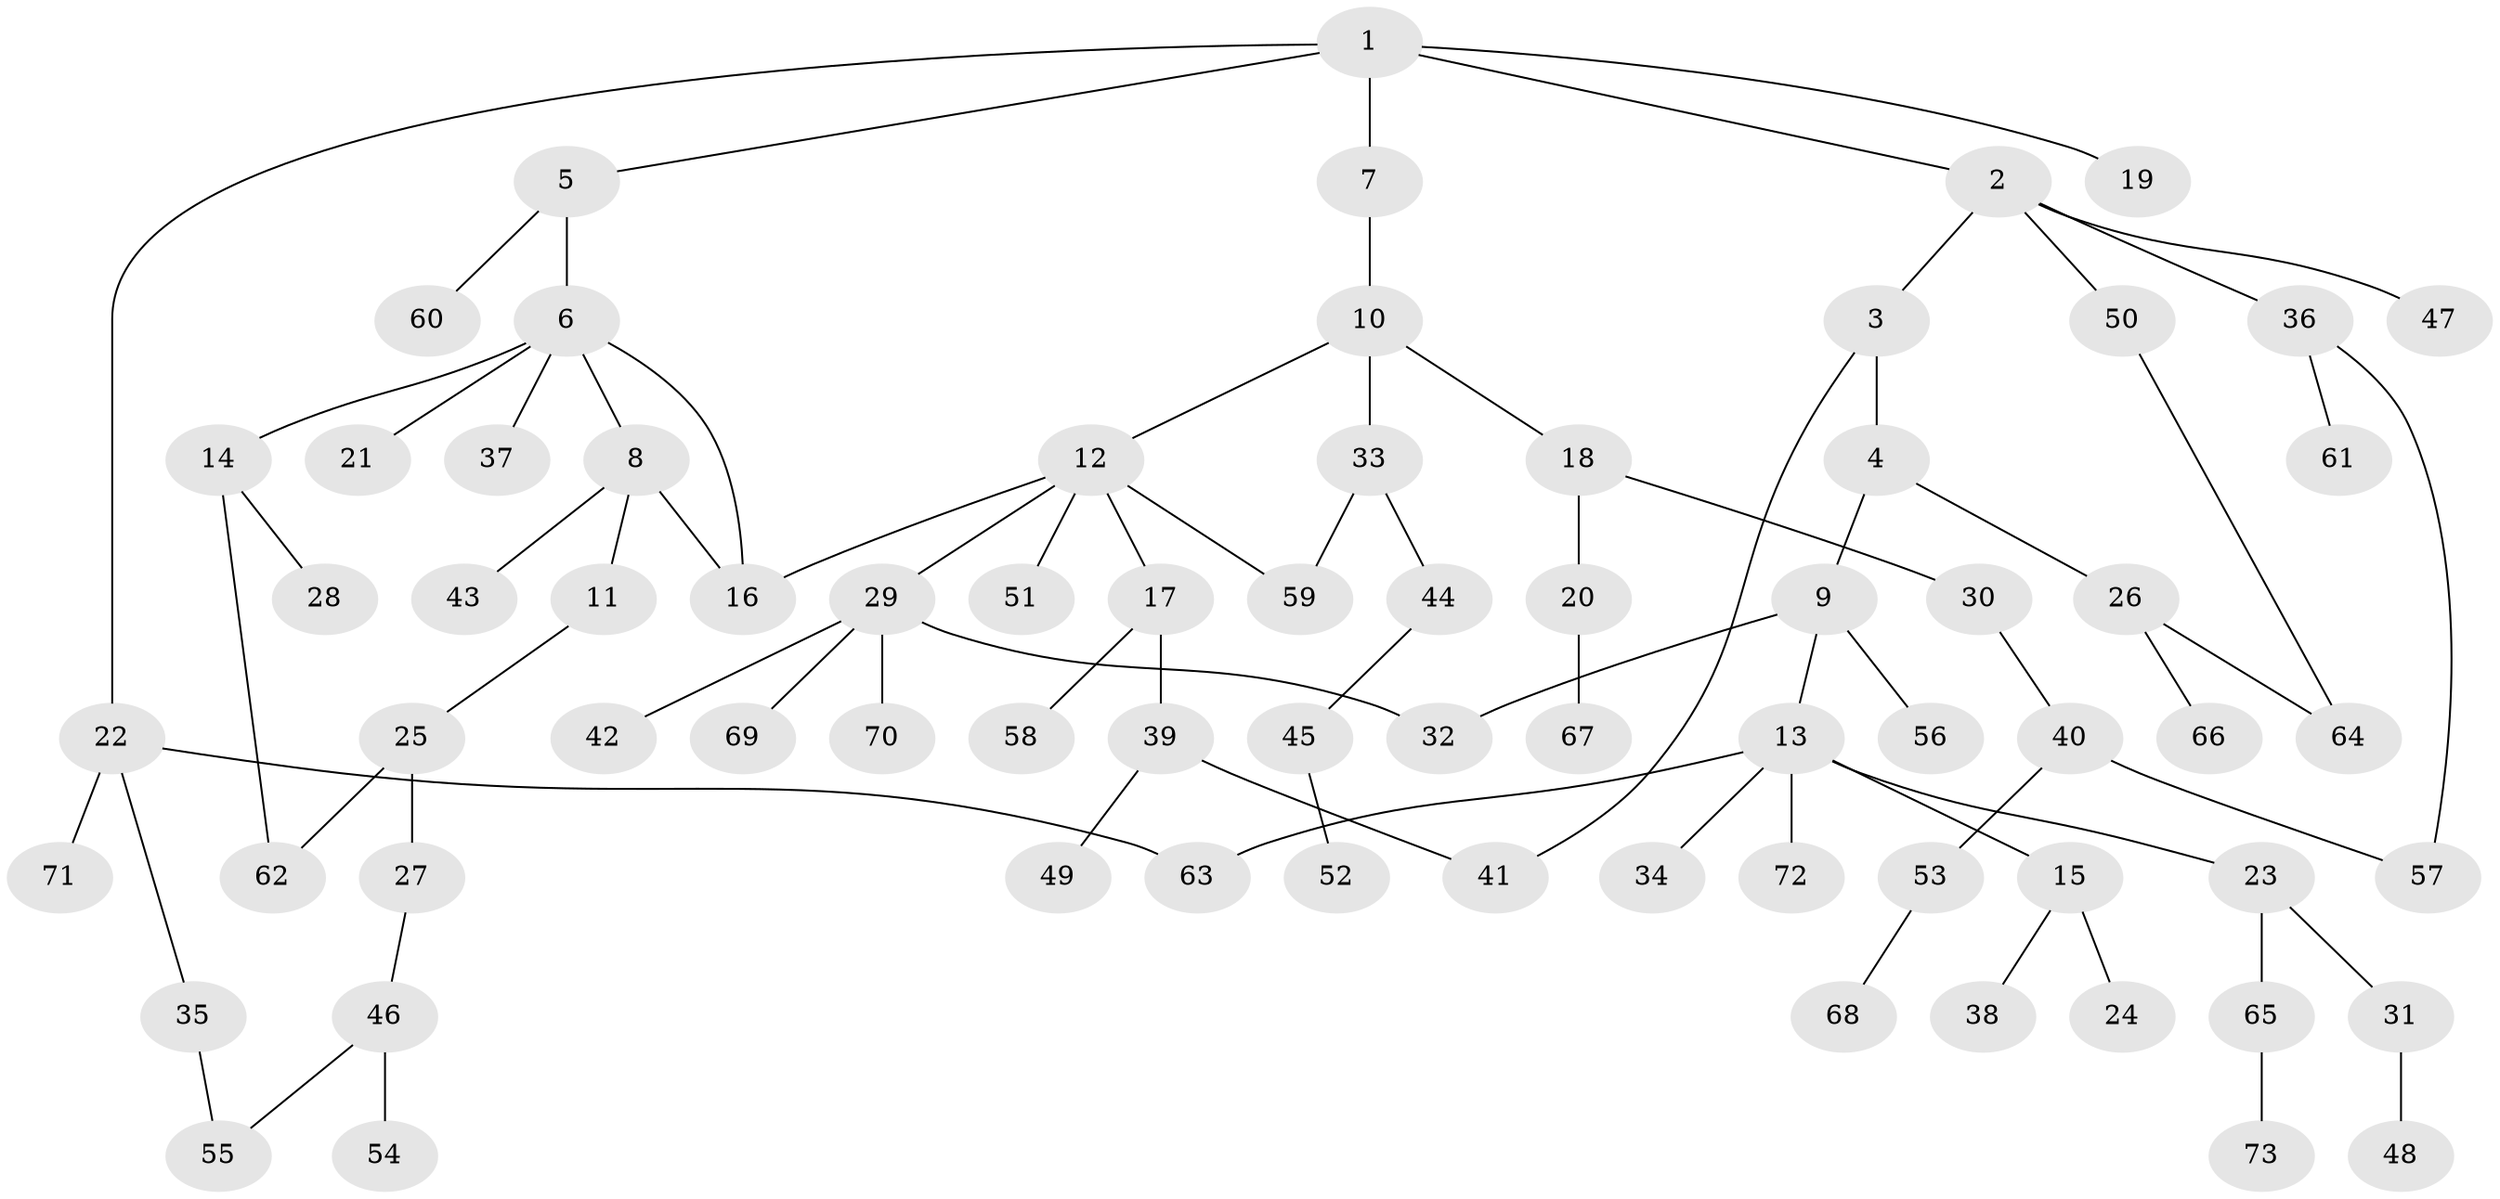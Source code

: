 // coarse degree distribution, {4: 0.14285714285714285, 3: 0.047619047619047616, 1: 0.6190476190476191, 7: 0.047619047619047616, 2: 0.09523809523809523, 9: 0.047619047619047616}
// Generated by graph-tools (version 1.1) at 2025/44/03/04/25 21:44:31]
// undirected, 73 vertices, 82 edges
graph export_dot {
graph [start="1"]
  node [color=gray90,style=filled];
  1;
  2;
  3;
  4;
  5;
  6;
  7;
  8;
  9;
  10;
  11;
  12;
  13;
  14;
  15;
  16;
  17;
  18;
  19;
  20;
  21;
  22;
  23;
  24;
  25;
  26;
  27;
  28;
  29;
  30;
  31;
  32;
  33;
  34;
  35;
  36;
  37;
  38;
  39;
  40;
  41;
  42;
  43;
  44;
  45;
  46;
  47;
  48;
  49;
  50;
  51;
  52;
  53;
  54;
  55;
  56;
  57;
  58;
  59;
  60;
  61;
  62;
  63;
  64;
  65;
  66;
  67;
  68;
  69;
  70;
  71;
  72;
  73;
  1 -- 2;
  1 -- 5;
  1 -- 7;
  1 -- 19;
  1 -- 22;
  2 -- 3;
  2 -- 36;
  2 -- 47;
  2 -- 50;
  3 -- 4;
  3 -- 41;
  4 -- 9;
  4 -- 26;
  5 -- 6;
  5 -- 60;
  6 -- 8;
  6 -- 14;
  6 -- 21;
  6 -- 37;
  6 -- 16;
  7 -- 10;
  8 -- 11;
  8 -- 43;
  8 -- 16;
  9 -- 13;
  9 -- 56;
  9 -- 32;
  10 -- 12;
  10 -- 18;
  10 -- 33;
  11 -- 25;
  12 -- 16;
  12 -- 17;
  12 -- 29;
  12 -- 51;
  12 -- 59;
  13 -- 15;
  13 -- 23;
  13 -- 34;
  13 -- 72;
  13 -- 63;
  14 -- 28;
  14 -- 62;
  15 -- 24;
  15 -- 38;
  17 -- 39;
  17 -- 58;
  18 -- 20;
  18 -- 30;
  20 -- 67;
  22 -- 35;
  22 -- 63;
  22 -- 71;
  23 -- 31;
  23 -- 65;
  25 -- 27;
  25 -- 62;
  26 -- 64;
  26 -- 66;
  27 -- 46;
  29 -- 32;
  29 -- 42;
  29 -- 69;
  29 -- 70;
  30 -- 40;
  31 -- 48;
  33 -- 44;
  33 -- 59;
  35 -- 55;
  36 -- 61;
  36 -- 57;
  39 -- 41;
  39 -- 49;
  40 -- 53;
  40 -- 57;
  44 -- 45;
  45 -- 52;
  46 -- 54;
  46 -- 55;
  50 -- 64;
  53 -- 68;
  65 -- 73;
}
